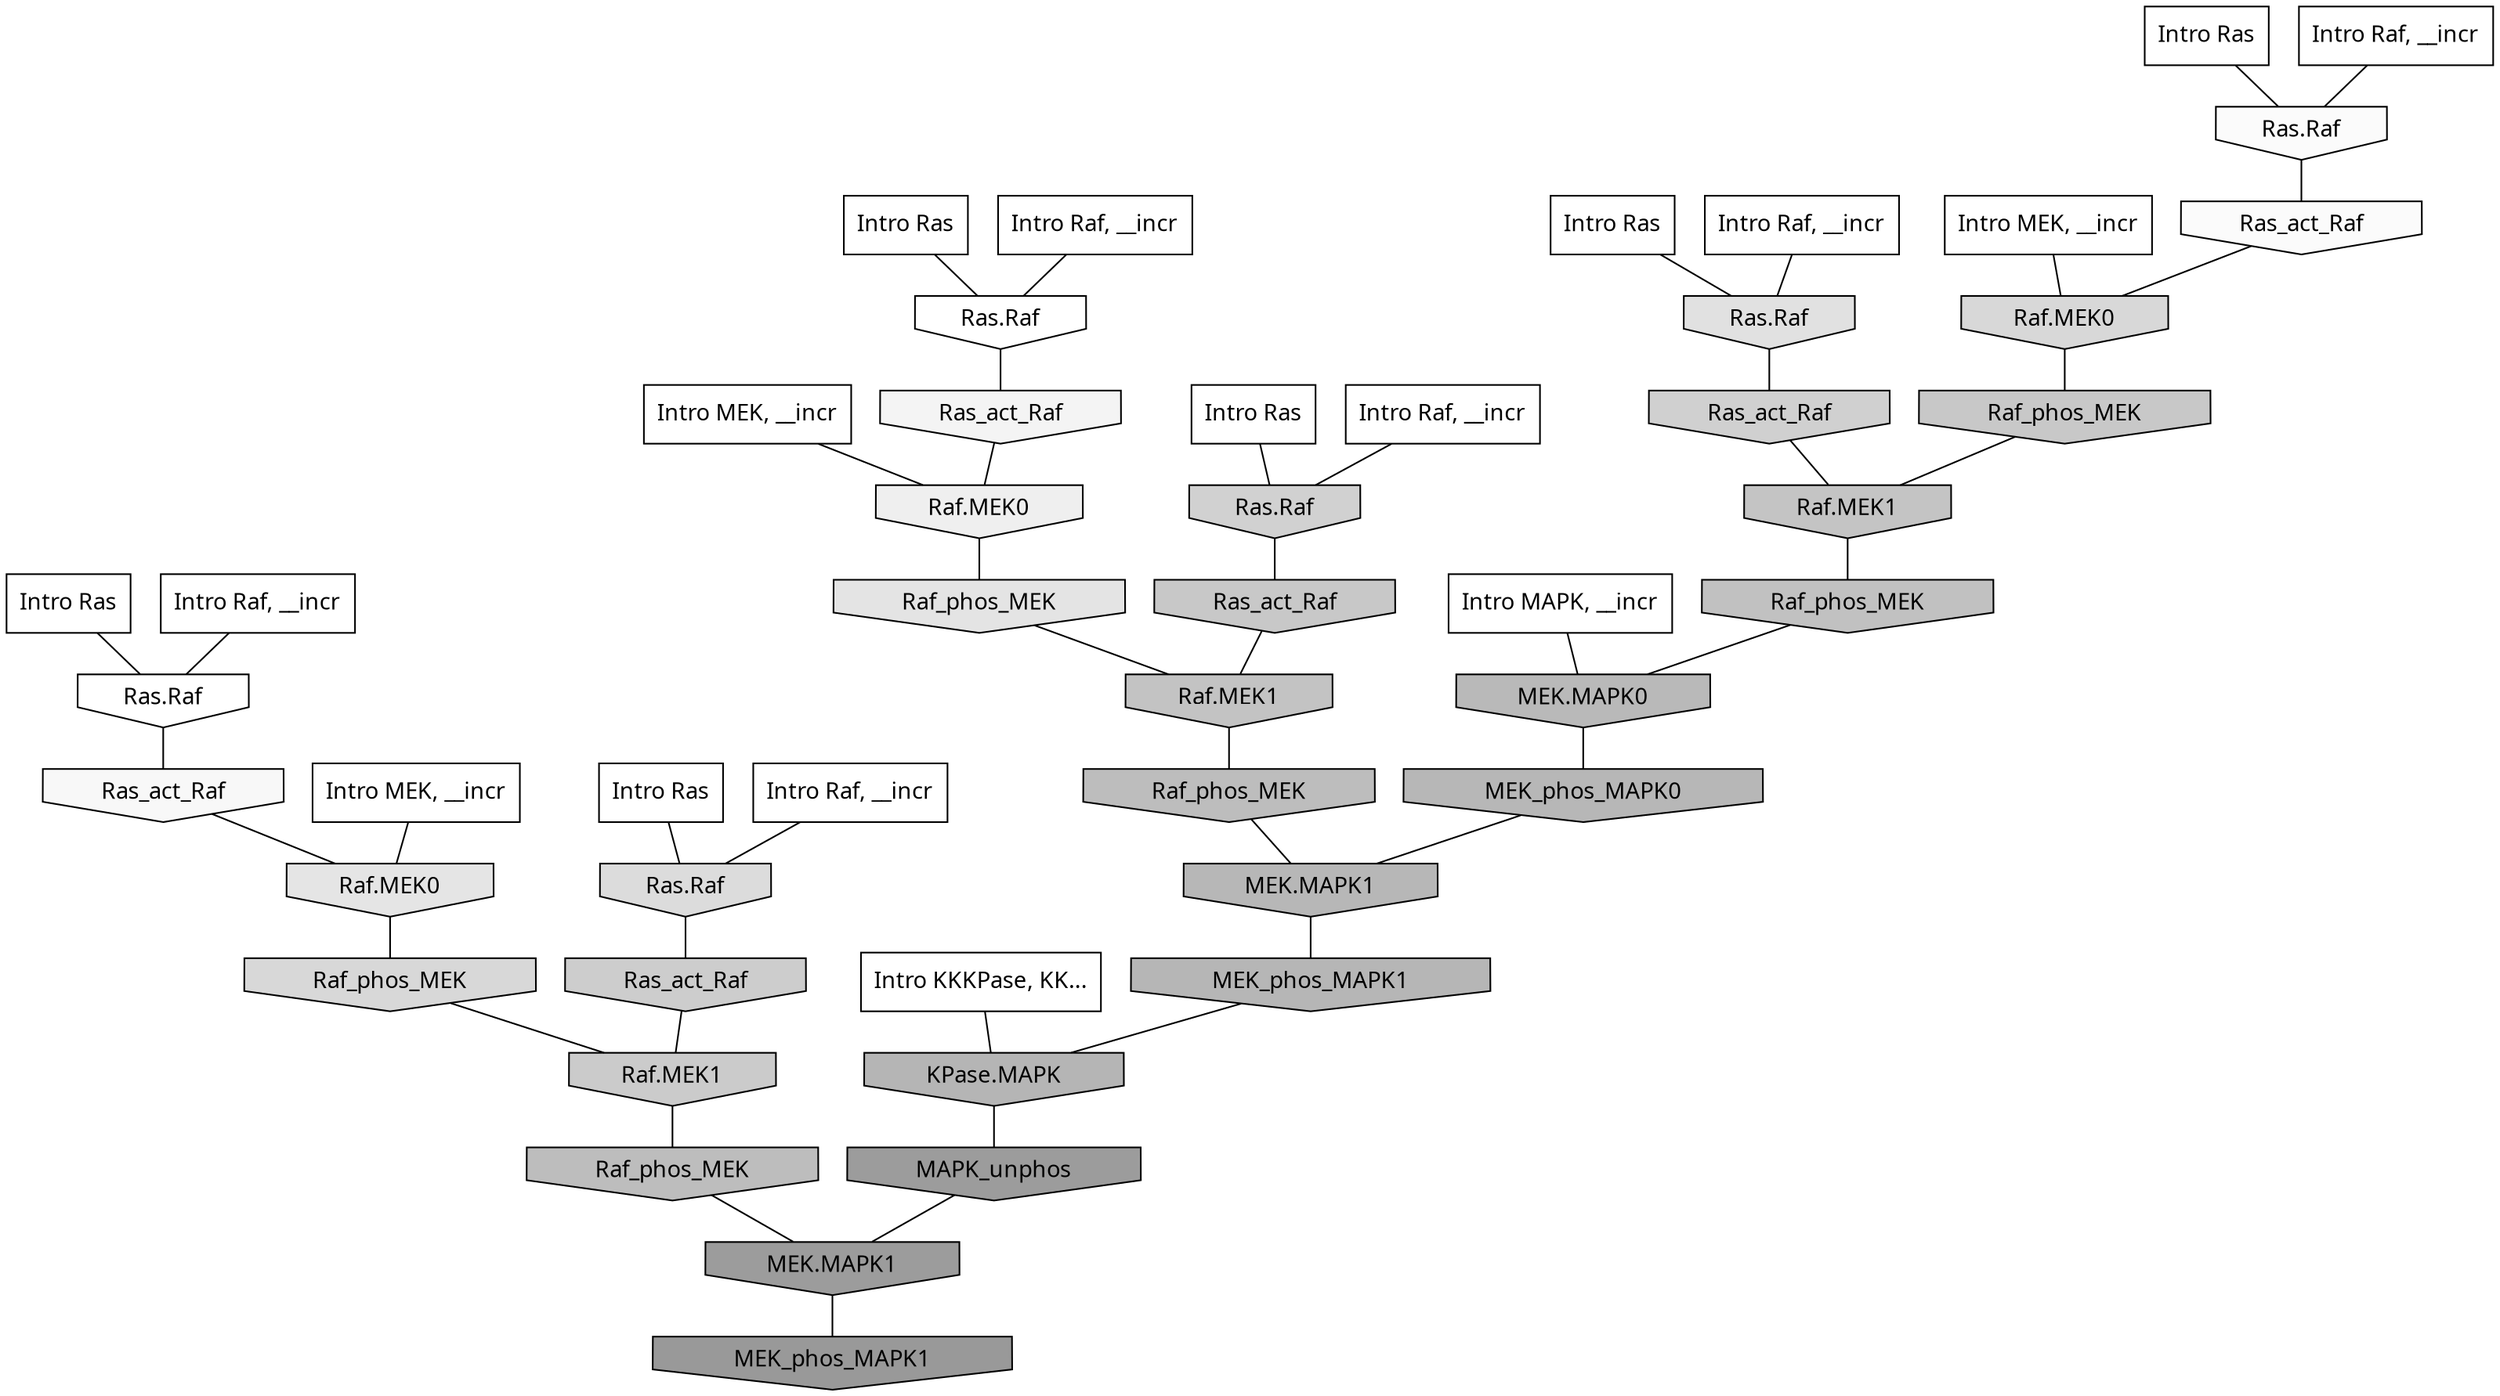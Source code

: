 digraph G{
  rankdir="TB";
  ranksep=0.30;
  node [fontname="CMU Serif"];
  edge [fontname="CMU Serif"];
  
  2 [label="Intro Ras", shape=rectangle, style=filled, fillcolor="0.000 0.000 1.000"]
  
  7 [label="Intro Ras", shape=rectangle, style=filled, fillcolor="0.000 0.000 1.000"]
  
  33 [label="Intro Ras", shape=rectangle, style=filled, fillcolor="0.000 0.000 1.000"]
  
  36 [label="Intro Ras", shape=rectangle, style=filled, fillcolor="0.000 0.000 1.000"]
  
  74 [label="Intro Ras", shape=rectangle, style=filled, fillcolor="0.000 0.000 1.000"]
  
  85 [label="Intro Ras", shape=rectangle, style=filled, fillcolor="0.000 0.000 1.000"]
  
  550 [label="Intro Raf, __incr", shape=rectangle, style=filled, fillcolor="0.000 0.000 1.000"]
  
  602 [label="Intro Raf, __incr", shape=rectangle, style=filled, fillcolor="0.000 0.000 1.000"]
  
  625 [label="Intro Raf, __incr", shape=rectangle, style=filled, fillcolor="0.000 0.000 1.000"]
  
  764 [label="Intro Raf, __incr", shape=rectangle, style=filled, fillcolor="0.000 0.000 1.000"]
  
  983 [label="Intro Raf, __incr", shape=rectangle, style=filled, fillcolor="0.000 0.000 1.000"]
  
  1094 [label="Intro Raf, __incr", shape=rectangle, style=filled, fillcolor="0.000 0.000 1.000"]
  
  1480 [label="Intro MEK, __incr", shape=rectangle, style=filled, fillcolor="0.000 0.000 1.000"]
  
  1596 [label="Intro MEK, __incr", shape=rectangle, style=filled, fillcolor="0.000 0.000 1.000"]
  
  1957 [label="Intro MEK, __incr", shape=rectangle, style=filled, fillcolor="0.000 0.000 1.000"]
  
  2408 [label="Intro MAPK, __incr", shape=rectangle, style=filled, fillcolor="0.000 0.000 1.000"]
  
  3132 [label="Intro KKKPase, KK...", shape=rectangle, style=filled, fillcolor="0.000 0.000 1.000"]
  
  3272 [label="Ras.Raf", shape=invhouse, style=filled, fillcolor="0.000 0.000 1.000"]
  
  3322 [label="Ras.Raf", shape=invhouse, style=filled, fillcolor="0.000 0.000 0.999"]
  
  3426 [label="Ras.Raf", shape=invhouse, style=filled, fillcolor="0.000 0.000 0.984"]
  
  3447 [label="Ras_act_Raf", shape=invhouse, style=filled, fillcolor="0.000 0.000 0.982"]
  
  3560 [label="Ras_act_Raf", shape=invhouse, style=filled, fillcolor="0.000 0.000 0.970"]
  
  3725 [label="Ras_act_Raf", shape=invhouse, style=filled, fillcolor="0.000 0.000 0.957"]
  
  4100 [label="Raf.MEK0", shape=invhouse, style=filled, fillcolor="0.000 0.000 0.937"]
  
  4902 [label="Raf.MEK0", shape=invhouse, style=filled, fillcolor="0.000 0.000 0.897"]
  
  4961 [label="Raf_phos_MEK", shape=invhouse, style=filled, fillcolor="0.000 0.000 0.894"]
  
  5234 [label="Ras.Raf", shape=invhouse, style=filled, fillcolor="0.000 0.000 0.881"]
  
  5707 [label="Ras.Raf", shape=invhouse, style=filled, fillcolor="0.000 0.000 0.860"]
  
  6026 [label="Raf_phos_MEK", shape=invhouse, style=filled, fillcolor="0.000 0.000 0.847"]
  
  6124 [label="Raf.MEK0", shape=invhouse, style=filled, fillcolor="0.000 0.000 0.844"]
  
  6926 [label="Ras.Raf", shape=invhouse, style=filled, fillcolor="0.000 0.000 0.819"]
  
  7056 [label="Ras_act_Raf", shape=invhouse, style=filled, fillcolor="0.000 0.000 0.815"]
  
  7529 [label="Ras_act_Raf", shape=invhouse, style=filled, fillcolor="0.000 0.000 0.804"]
  
  7864 [label="Raf.MEK1", shape=invhouse, style=filled, fillcolor="0.000 0.000 0.796"]
  
  8360 [label="Raf_phos_MEK", shape=invhouse, style=filled, fillcolor="0.000 0.000 0.784"]
  
  8463 [label="Ras_act_Raf", shape=invhouse, style=filled, fillcolor="0.000 0.000 0.782"]
  
  9137 [label="Raf.MEK1", shape=invhouse, style=filled, fillcolor="0.000 0.000 0.766"]
  
  9319 [label="Raf.MEK1", shape=invhouse, style=filled, fillcolor="0.000 0.000 0.763"]
  
  9864 [label="Raf_phos_MEK", shape=invhouse, style=filled, fillcolor="0.000 0.000 0.754"]
  
  10714 [label="Raf_phos_MEK", shape=invhouse, style=filled, fillcolor="0.000 0.000 0.740"]
  
  10760 [label="Raf_phos_MEK", shape=invhouse, style=filled, fillcolor="0.000 0.000 0.739"]
  
  11668 [label="MEK.MAPK0", shape=invhouse, style=filled, fillcolor="0.000 0.000 0.726"]
  
  12262 [label="MEK_phos_MAPK0", shape=invhouse, style=filled, fillcolor="0.000 0.000 0.718"]
  
  12505 [label="MEK.MAPK1", shape=invhouse, style=filled, fillcolor="0.000 0.000 0.715"]
  
  12769 [label="MEK_phos_MAPK1", shape=invhouse, style=filled, fillcolor="0.000 0.000 0.712"]
  
  13056 [label="KPase.MAPK", shape=invhouse, style=filled, fillcolor="0.000 0.000 0.708"]
  
  18468 [label="MAPK_unphos", shape=invhouse, style=filled, fillcolor="0.000 0.000 0.612"]
  
  18471 [label="MEK.MAPK1", shape=invhouse, style=filled, fillcolor="0.000 0.000 0.612"]
  
  18840 [label="MEK_phos_MAPK1", shape=invhouse, style=filled, fillcolor="0.000 0.000 0.600"]
  
  
  18471 -> 18840 [dir=none, color="0.000 0.000 0.000"] 
  18468 -> 18471 [dir=none, color="0.000 0.000 0.000"] 
  13056 -> 18468 [dir=none, color="0.000 0.000 0.000"] 
  12769 -> 13056 [dir=none, color="0.000 0.000 0.000"] 
  12505 -> 12769 [dir=none, color="0.000 0.000 0.000"] 
  12262 -> 12505 [dir=none, color="0.000 0.000 0.000"] 
  11668 -> 12262 [dir=none, color="0.000 0.000 0.000"] 
  10760 -> 18471 [dir=none, color="0.000 0.000 0.000"] 
  10714 -> 12505 [dir=none, color="0.000 0.000 0.000"] 
  9864 -> 11668 [dir=none, color="0.000 0.000 0.000"] 
  9319 -> 10714 [dir=none, color="0.000 0.000 0.000"] 
  9137 -> 9864 [dir=none, color="0.000 0.000 0.000"] 
  8463 -> 9319 [dir=none, color="0.000 0.000 0.000"] 
  8360 -> 9137 [dir=none, color="0.000 0.000 0.000"] 
  7864 -> 10760 [dir=none, color="0.000 0.000 0.000"] 
  7529 -> 7864 [dir=none, color="0.000 0.000 0.000"] 
  7056 -> 9137 [dir=none, color="0.000 0.000 0.000"] 
  6926 -> 8463 [dir=none, color="0.000 0.000 0.000"] 
  6124 -> 8360 [dir=none, color="0.000 0.000 0.000"] 
  6026 -> 7864 [dir=none, color="0.000 0.000 0.000"] 
  5707 -> 7529 [dir=none, color="0.000 0.000 0.000"] 
  5234 -> 7056 [dir=none, color="0.000 0.000 0.000"] 
  4961 -> 9319 [dir=none, color="0.000 0.000 0.000"] 
  4902 -> 6026 [dir=none, color="0.000 0.000 0.000"] 
  4100 -> 4961 [dir=none, color="0.000 0.000 0.000"] 
  3725 -> 4100 [dir=none, color="0.000 0.000 0.000"] 
  3560 -> 4902 [dir=none, color="0.000 0.000 0.000"] 
  3447 -> 6124 [dir=none, color="0.000 0.000 0.000"] 
  3426 -> 3447 [dir=none, color="0.000 0.000 0.000"] 
  3322 -> 3560 [dir=none, color="0.000 0.000 0.000"] 
  3272 -> 3725 [dir=none, color="0.000 0.000 0.000"] 
  3132 -> 13056 [dir=none, color="0.000 0.000 0.000"] 
  2408 -> 11668 [dir=none, color="0.000 0.000 0.000"] 
  1957 -> 6124 [dir=none, color="0.000 0.000 0.000"] 
  1596 -> 4902 [dir=none, color="0.000 0.000 0.000"] 
  1480 -> 4100 [dir=none, color="0.000 0.000 0.000"] 
  1094 -> 5234 [dir=none, color="0.000 0.000 0.000"] 
  983 -> 3426 [dir=none, color="0.000 0.000 0.000"] 
  764 -> 6926 [dir=none, color="0.000 0.000 0.000"] 
  625 -> 5707 [dir=none, color="0.000 0.000 0.000"] 
  602 -> 3272 [dir=none, color="0.000 0.000 0.000"] 
  550 -> 3322 [dir=none, color="0.000 0.000 0.000"] 
  85 -> 5234 [dir=none, color="0.000 0.000 0.000"] 
  74 -> 3272 [dir=none, color="0.000 0.000 0.000"] 
  36 -> 6926 [dir=none, color="0.000 0.000 0.000"] 
  33 -> 3426 [dir=none, color="0.000 0.000 0.000"] 
  7 -> 5707 [dir=none, color="0.000 0.000 0.000"] 
  2 -> 3322 [dir=none, color="0.000 0.000 0.000"] 
  
  }
